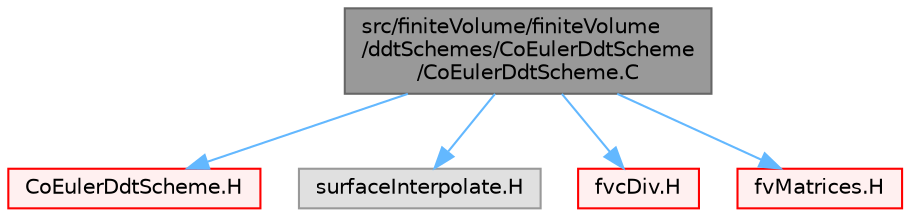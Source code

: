 digraph "src/finiteVolume/finiteVolume/ddtSchemes/CoEulerDdtScheme/CoEulerDdtScheme.C"
{
 // LATEX_PDF_SIZE
  bgcolor="transparent";
  edge [fontname=Helvetica,fontsize=10,labelfontname=Helvetica,labelfontsize=10];
  node [fontname=Helvetica,fontsize=10,shape=box,height=0.2,width=0.4];
  Node1 [id="Node000001",label="src/finiteVolume/finiteVolume\l/ddtSchemes/CoEulerDdtScheme\l/CoEulerDdtScheme.C",height=0.2,width=0.4,color="gray40", fillcolor="grey60", style="filled", fontcolor="black",tooltip=" "];
  Node1 -> Node2 [id="edge1_Node000001_Node000002",color="steelblue1",style="solid",tooltip=" "];
  Node2 [id="Node000002",label="CoEulerDdtScheme.H",height=0.2,width=0.4,color="red", fillcolor="#FFF0F0", style="filled",URL="$CoEulerDdtScheme_8H.html",tooltip=" "];
  Node1 -> Node212 [id="edge2_Node000001_Node000212",color="steelblue1",style="solid",tooltip=" "];
  Node212 [id="Node000212",label="surfaceInterpolate.H",height=0.2,width=0.4,color="grey60", fillcolor="#E0E0E0", style="filled",tooltip=" "];
  Node1 -> Node213 [id="edge3_Node000001_Node000213",color="steelblue1",style="solid",tooltip=" "];
  Node213 [id="Node000213",label="fvcDiv.H",height=0.2,width=0.4,color="red", fillcolor="#FFF0F0", style="filled",URL="$fvcDiv_8H.html",tooltip="Calculate the divergence of the given field."];
  Node1 -> Node214 [id="edge4_Node000001_Node000214",color="steelblue1",style="solid",tooltip=" "];
  Node214 [id="Node000214",label="fvMatrices.H",height=0.2,width=0.4,color="red", fillcolor="#FFF0F0", style="filled",URL="$fvMatrices_8H.html",tooltip="A special matrix type and solver, designed for finite volume solutions of scalar equations."];
}
